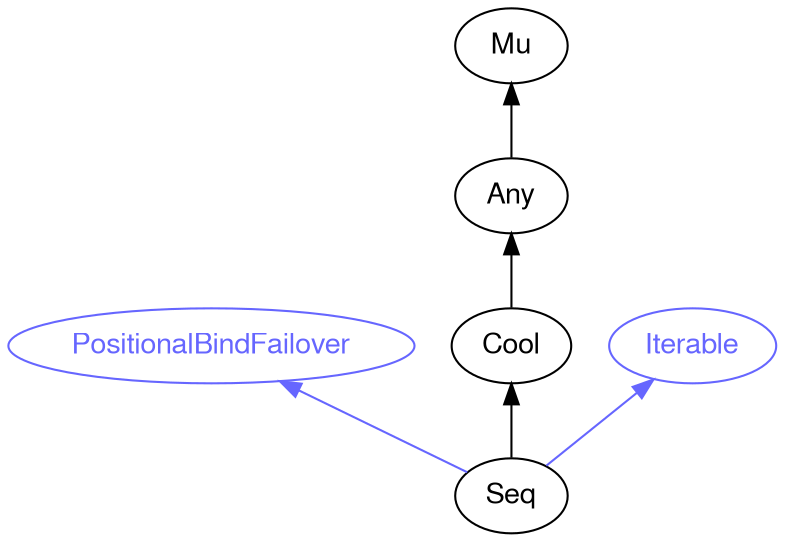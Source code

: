 digraph "perl6-type-graph" {
    rankdir=BT;
    splines=polyline;
    overlap=false; 
    // Types
    "PositionalBindFailover" [color="#6666FF", fontcolor="#6666FF", href="/type/PositionalBindFailover", fontname="FreeSans"];
    "Mu" [color="#000000", fontcolor="#000000", href="/type/Mu", fontname="FreeSans"];
    "Any" [color="#000000", fontcolor="#000000", href="/type/Any", fontname="FreeSans"];
    "Cool" [color="#000000", fontcolor="#000000", href="/type/Cool", fontname="FreeSans"];
    "Iterable" [color="#6666FF", fontcolor="#6666FF", href="/type/Iterable", fontname="FreeSans"];
    "Seq" [color="#000000", fontcolor="#000000", href="/type/Seq", fontname="FreeSans"];

    // Superclasses
    "Any" -> "Mu" [color="#000000"];
    "Cool" -> "Any" [color="#000000"];
    "Seq" -> "Cool" [color="#000000"];

    // Roles
    "Seq" -> "Iterable" [color="#6666FF"];
    "Seq" -> "PositionalBindFailover" [color="#6666FF"];
}
